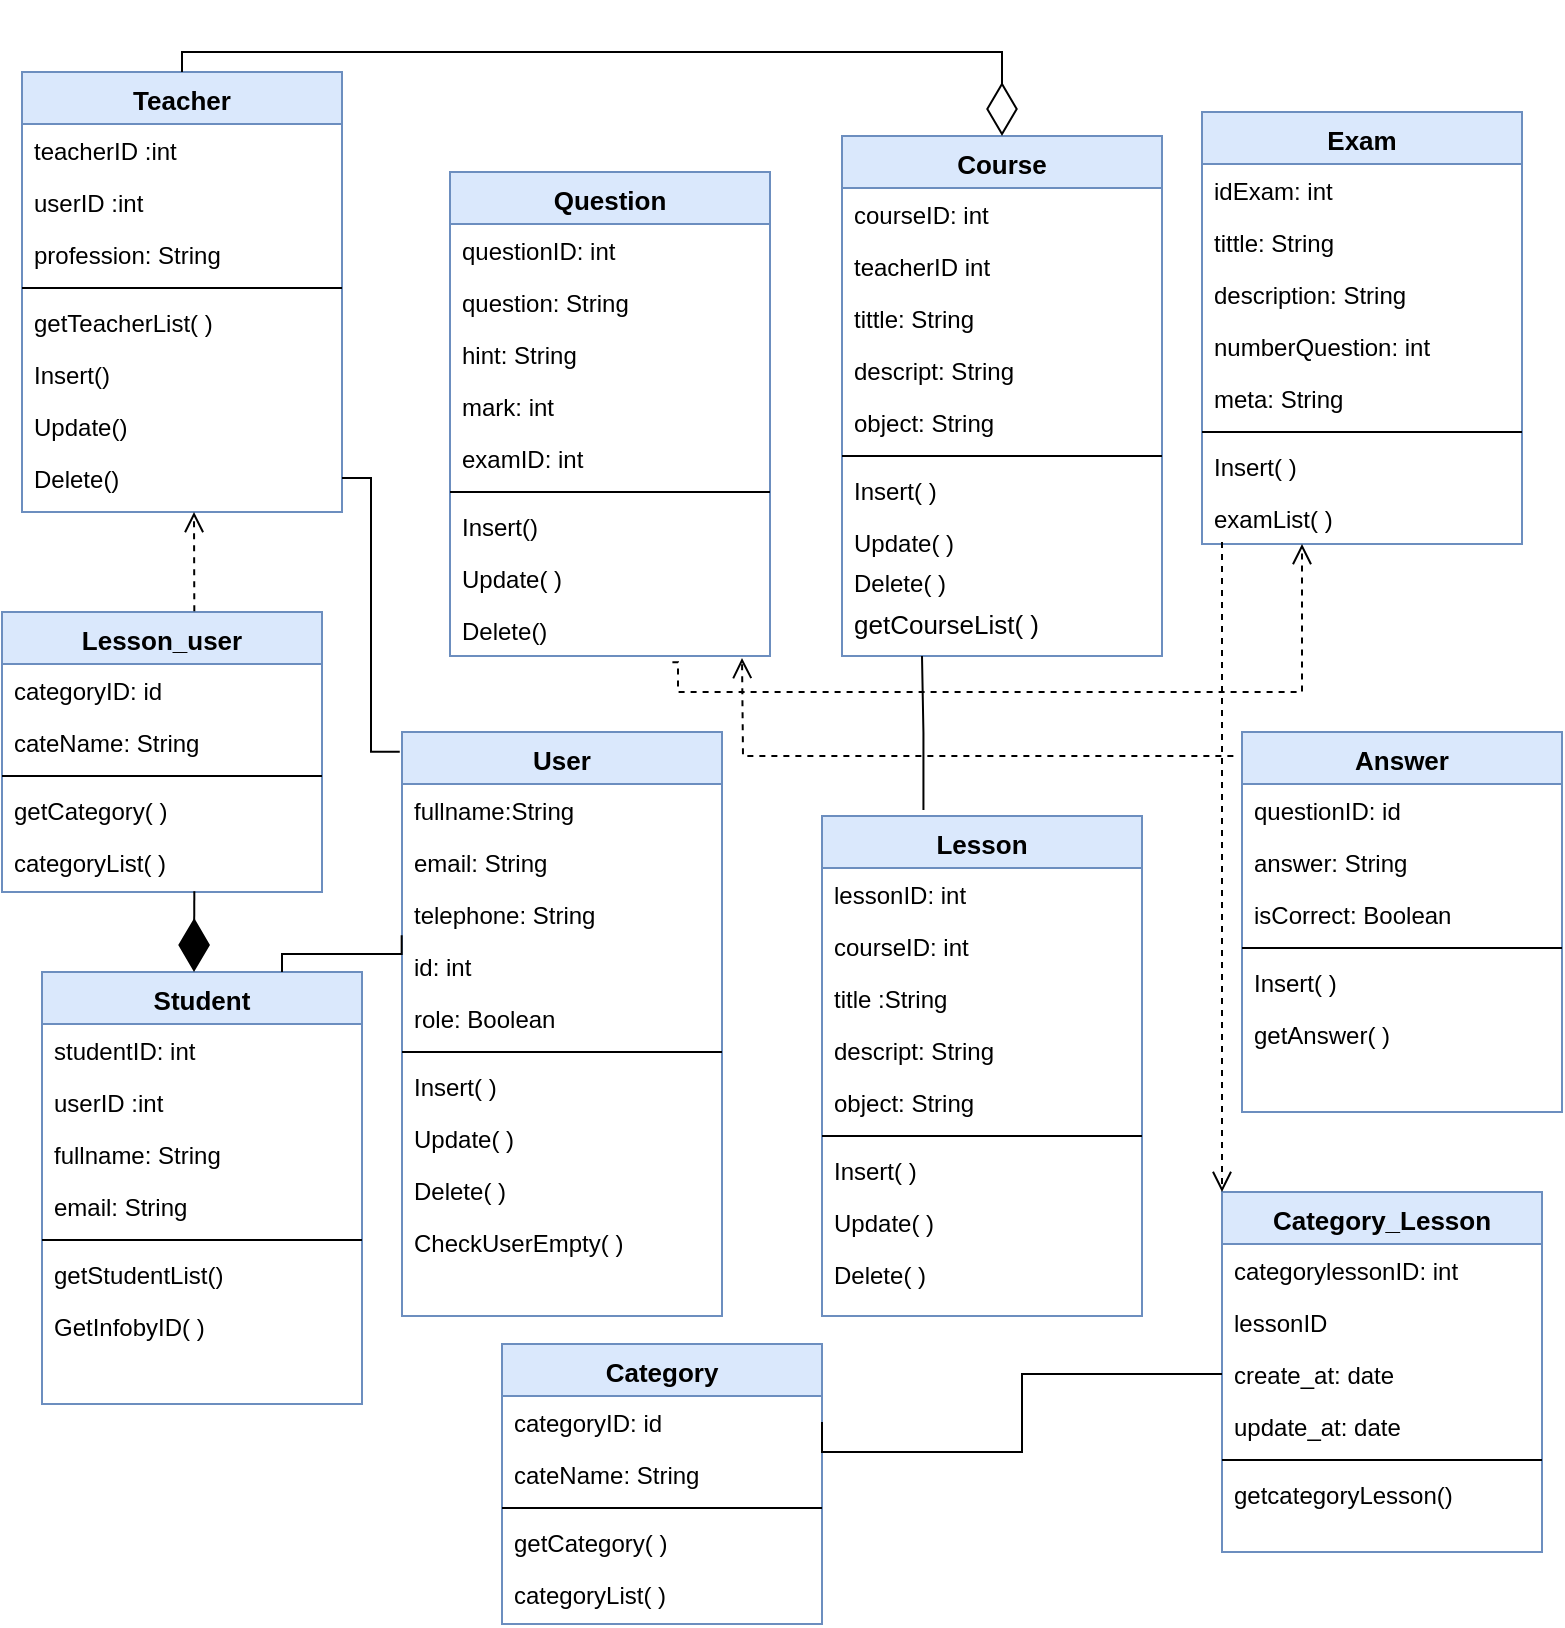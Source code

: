 <mxfile version="16.5.6" type="device"><diagram id="C5RBs43oDa-KdzZeNtuy" name="Page-1"><mxGraphModel dx="1387" dy="784" grid="1" gridSize="10" guides="1" tooltips="1" connect="1" arrows="1" fold="1" page="1" pageScale="1" pageWidth="827" pageHeight="1169" math="0" shadow="0"><root><mxCell id="WIyWlLk6GJQsqaUBKTNV-0"/><mxCell id="WIyWlLk6GJQsqaUBKTNV-1" parent="WIyWlLk6GJQsqaUBKTNV-0"/><mxCell id="zkfFHV4jXpPFQw0GAbJ--0" value="Teacher" style="swimlane;fontStyle=1;align=center;verticalAlign=top;childLayout=stackLayout;horizontal=1;startSize=26;horizontalStack=0;resizeParent=1;resizeLast=0;collapsible=1;marginBottom=0;rounded=0;shadow=0;strokeWidth=1;fontSize=13;fillColor=#dae8fc;strokeColor=#6c8ebf;" parent="WIyWlLk6GJQsqaUBKTNV-1" vertex="1"><mxGeometry x="40" y="50" width="160" height="220" as="geometry"><mxRectangle x="230" y="140" width="160" height="26" as="alternateBounds"/></mxGeometry></mxCell><mxCell id="zkfFHV4jXpPFQw0GAbJ--1" value="teacherID :int" style="text;align=left;verticalAlign=top;spacingLeft=4;spacingRight=4;overflow=hidden;rotatable=0;points=[[0,0.5],[1,0.5]];portConstraint=eastwest;" parent="zkfFHV4jXpPFQw0GAbJ--0" vertex="1"><mxGeometry y="26" width="160" height="26" as="geometry"/></mxCell><mxCell id="zkfFHV4jXpPFQw0GAbJ--2" value="userID :int" style="text;align=left;verticalAlign=top;spacingLeft=4;spacingRight=4;overflow=hidden;rotatable=0;points=[[0,0.5],[1,0.5]];portConstraint=eastwest;rounded=0;shadow=0;html=0;" parent="zkfFHV4jXpPFQw0GAbJ--0" vertex="1"><mxGeometry y="52" width="160" height="26" as="geometry"/></mxCell><mxCell id="zkfFHV4jXpPFQw0GAbJ--3" value="profession: String" style="text;align=left;verticalAlign=top;spacingLeft=4;spacingRight=4;overflow=hidden;rotatable=0;points=[[0,0.5],[1,0.5]];portConstraint=eastwest;rounded=0;shadow=0;html=0;" parent="zkfFHV4jXpPFQw0GAbJ--0" vertex="1"><mxGeometry y="78" width="160" height="26" as="geometry"/></mxCell><mxCell id="zkfFHV4jXpPFQw0GAbJ--4" value="" style="line;html=1;strokeWidth=1;align=left;verticalAlign=middle;spacingTop=-1;spacingLeft=3;spacingRight=3;rotatable=0;labelPosition=right;points=[];portConstraint=eastwest;" parent="zkfFHV4jXpPFQw0GAbJ--0" vertex="1"><mxGeometry y="104" width="160" height="8" as="geometry"/></mxCell><mxCell id="zkfFHV4jXpPFQw0GAbJ--5" value="getTeacherList( )" style="text;align=left;verticalAlign=top;spacingLeft=4;spacingRight=4;overflow=hidden;rotatable=0;points=[[0,0.5],[1,0.5]];portConstraint=eastwest;" parent="zkfFHV4jXpPFQw0GAbJ--0" vertex="1"><mxGeometry y="112" width="160" height="26" as="geometry"/></mxCell><mxCell id="OE1k76EDpVqKbFkSlZxB-81" value="Insert()" style="text;align=left;verticalAlign=top;spacingLeft=4;spacingRight=4;overflow=hidden;rotatable=0;points=[[0,0.5],[1,0.5]];portConstraint=eastwest;" vertex="1" parent="zkfFHV4jXpPFQw0GAbJ--0"><mxGeometry y="138" width="160" height="26" as="geometry"/></mxCell><mxCell id="OE1k76EDpVqKbFkSlZxB-82" value="Update() " style="text;align=left;verticalAlign=top;spacingLeft=4;spacingRight=4;overflow=hidden;rotatable=0;points=[[0,0.5],[1,0.5]];portConstraint=eastwest;" vertex="1" parent="zkfFHV4jXpPFQw0GAbJ--0"><mxGeometry y="164" width="160" height="26" as="geometry"/></mxCell><mxCell id="OE1k76EDpVqKbFkSlZxB-83" value="Delete()" style="text;align=left;verticalAlign=top;spacingLeft=4;spacingRight=4;overflow=hidden;rotatable=0;points=[[0,0.5],[1,0.5]];portConstraint=eastwest;" vertex="1" parent="zkfFHV4jXpPFQw0GAbJ--0"><mxGeometry y="190" width="160" height="26" as="geometry"/></mxCell><mxCell id="zkfFHV4jXpPFQw0GAbJ--6" value="Lesson_user" style="swimlane;fontStyle=1;align=center;verticalAlign=top;childLayout=stackLayout;horizontal=1;startSize=26;horizontalStack=0;resizeParent=1;resizeLast=0;collapsible=1;marginBottom=0;rounded=0;shadow=0;strokeWidth=1;fontSize=13;fillColor=#dae8fc;strokeColor=#6c8ebf;" parent="WIyWlLk6GJQsqaUBKTNV-1" vertex="1"><mxGeometry x="30" y="320" width="160" height="140" as="geometry"><mxRectangle x="130" y="380" width="160" height="26" as="alternateBounds"/></mxGeometry></mxCell><mxCell id="zkfFHV4jXpPFQw0GAbJ--7" value="categoryID: id" style="text;align=left;verticalAlign=top;spacingLeft=4;spacingRight=4;overflow=hidden;rotatable=0;points=[[0,0.5],[1,0.5]];portConstraint=eastwest;" parent="zkfFHV4jXpPFQw0GAbJ--6" vertex="1"><mxGeometry y="26" width="160" height="26" as="geometry"/></mxCell><mxCell id="zkfFHV4jXpPFQw0GAbJ--8" value="cateName: String" style="text;align=left;verticalAlign=top;spacingLeft=4;spacingRight=4;overflow=hidden;rotatable=0;points=[[0,0.5],[1,0.5]];portConstraint=eastwest;rounded=0;shadow=0;html=0;" parent="zkfFHV4jXpPFQw0GAbJ--6" vertex="1"><mxGeometry y="52" width="160" height="26" as="geometry"/></mxCell><mxCell id="zkfFHV4jXpPFQw0GAbJ--9" value="" style="line;html=1;strokeWidth=1;align=left;verticalAlign=middle;spacingTop=-1;spacingLeft=3;spacingRight=3;rotatable=0;labelPosition=right;points=[];portConstraint=eastwest;" parent="zkfFHV4jXpPFQw0GAbJ--6" vertex="1"><mxGeometry y="78" width="160" height="8" as="geometry"/></mxCell><mxCell id="zkfFHV4jXpPFQw0GAbJ--10" value="getCategory( )" style="text;align=left;verticalAlign=top;spacingLeft=4;spacingRight=4;overflow=hidden;rotatable=0;points=[[0,0.5],[1,0.5]];portConstraint=eastwest;fontStyle=0" parent="zkfFHV4jXpPFQw0GAbJ--6" vertex="1"><mxGeometry y="86" width="160" height="26" as="geometry"/></mxCell><mxCell id="zkfFHV4jXpPFQw0GAbJ--11" value="categoryList( )" style="text;align=left;verticalAlign=top;spacingLeft=4;spacingRight=4;overflow=hidden;rotatable=0;points=[[0,0.5],[1,0.5]];portConstraint=eastwest;" parent="zkfFHV4jXpPFQw0GAbJ--6" vertex="1"><mxGeometry y="112" width="160" height="26" as="geometry"/></mxCell><mxCell id="zkfFHV4jXpPFQw0GAbJ--17" value="Exam" style="swimlane;fontStyle=1;align=center;verticalAlign=top;childLayout=stackLayout;horizontal=1;startSize=26;horizontalStack=0;resizeParent=1;resizeLast=0;collapsible=1;marginBottom=0;rounded=0;shadow=0;strokeWidth=1;fontSize=13;fillColor=#dae8fc;strokeColor=#6c8ebf;" parent="WIyWlLk6GJQsqaUBKTNV-1" vertex="1"><mxGeometry x="630" y="70" width="160" height="216" as="geometry"><mxRectangle x="550" y="140" width="160" height="26" as="alternateBounds"/></mxGeometry></mxCell><mxCell id="zkfFHV4jXpPFQw0GAbJ--18" value="idExam: int" style="text;align=left;verticalAlign=top;spacingLeft=4;spacingRight=4;overflow=hidden;rotatable=0;points=[[0,0.5],[1,0.5]];portConstraint=eastwest;" parent="zkfFHV4jXpPFQw0GAbJ--17" vertex="1"><mxGeometry y="26" width="160" height="26" as="geometry"/></mxCell><mxCell id="zkfFHV4jXpPFQw0GAbJ--19" value="tittle: String" style="text;align=left;verticalAlign=top;spacingLeft=4;spacingRight=4;overflow=hidden;rotatable=0;points=[[0,0.5],[1,0.5]];portConstraint=eastwest;rounded=0;shadow=0;html=0;" parent="zkfFHV4jXpPFQw0GAbJ--17" vertex="1"><mxGeometry y="52" width="160" height="26" as="geometry"/></mxCell><mxCell id="zkfFHV4jXpPFQw0GAbJ--20" value="description: String" style="text;align=left;verticalAlign=top;spacingLeft=4;spacingRight=4;overflow=hidden;rotatable=0;points=[[0,0.5],[1,0.5]];portConstraint=eastwest;rounded=0;shadow=0;html=0;" parent="zkfFHV4jXpPFQw0GAbJ--17" vertex="1"><mxGeometry y="78" width="160" height="26" as="geometry"/></mxCell><mxCell id="zkfFHV4jXpPFQw0GAbJ--21" value="numberQuestion: int" style="text;align=left;verticalAlign=top;spacingLeft=4;spacingRight=4;overflow=hidden;rotatable=0;points=[[0,0.5],[1,0.5]];portConstraint=eastwest;rounded=0;shadow=0;html=0;" parent="zkfFHV4jXpPFQw0GAbJ--17" vertex="1"><mxGeometry y="104" width="160" height="26" as="geometry"/></mxCell><mxCell id="zkfFHV4jXpPFQw0GAbJ--22" value="meta: String" style="text;align=left;verticalAlign=top;spacingLeft=4;spacingRight=4;overflow=hidden;rotatable=0;points=[[0,0.5],[1,0.5]];portConstraint=eastwest;rounded=0;shadow=0;html=0;" parent="zkfFHV4jXpPFQw0GAbJ--17" vertex="1"><mxGeometry y="130" width="160" height="26" as="geometry"/></mxCell><mxCell id="zkfFHV4jXpPFQw0GAbJ--23" value="" style="line;html=1;strokeWidth=1;align=left;verticalAlign=middle;spacingTop=-1;spacingLeft=3;spacingRight=3;rotatable=0;labelPosition=right;points=[];portConstraint=eastwest;" parent="zkfFHV4jXpPFQw0GAbJ--17" vertex="1"><mxGeometry y="156" width="160" height="8" as="geometry"/></mxCell><mxCell id="zkfFHV4jXpPFQw0GAbJ--24" value="Insert( )" style="text;align=left;verticalAlign=top;spacingLeft=4;spacingRight=4;overflow=hidden;rotatable=0;points=[[0,0.5],[1,0.5]];portConstraint=eastwest;" parent="zkfFHV4jXpPFQw0GAbJ--17" vertex="1"><mxGeometry y="164" width="160" height="26" as="geometry"/></mxCell><mxCell id="zkfFHV4jXpPFQw0GAbJ--25" value="examList( )" style="text;align=left;verticalAlign=top;spacingLeft=4;spacingRight=4;overflow=hidden;rotatable=0;points=[[0,0.5],[1,0.5]];portConstraint=eastwest;" parent="zkfFHV4jXpPFQw0GAbJ--17" vertex="1"><mxGeometry y="190" width="160" height="26" as="geometry"/></mxCell><mxCell id="OE1k76EDpVqKbFkSlZxB-1" value="Question" style="swimlane;fontStyle=1;align=center;verticalAlign=top;childLayout=stackLayout;horizontal=1;startSize=26;horizontalStack=0;resizeParent=1;resizeLast=0;collapsible=1;marginBottom=0;rounded=0;shadow=0;strokeWidth=1;fontSize=13;fillColor=#dae8fc;strokeColor=#6c8ebf;" vertex="1" parent="WIyWlLk6GJQsqaUBKTNV-1"><mxGeometry x="254" y="100" width="160" height="242" as="geometry"><mxRectangle x="550" y="140" width="160" height="26" as="alternateBounds"/></mxGeometry></mxCell><mxCell id="OE1k76EDpVqKbFkSlZxB-2" value="questionID: int" style="text;align=left;verticalAlign=top;spacingLeft=4;spacingRight=4;overflow=hidden;rotatable=0;points=[[0,0.5],[1,0.5]];portConstraint=eastwest;" vertex="1" parent="OE1k76EDpVqKbFkSlZxB-1"><mxGeometry y="26" width="160" height="26" as="geometry"/></mxCell><mxCell id="OE1k76EDpVqKbFkSlZxB-3" value="question: String" style="text;align=left;verticalAlign=top;spacingLeft=4;spacingRight=4;overflow=hidden;rotatable=0;points=[[0,0.5],[1,0.5]];portConstraint=eastwest;rounded=0;shadow=0;html=0;" vertex="1" parent="OE1k76EDpVqKbFkSlZxB-1"><mxGeometry y="52" width="160" height="26" as="geometry"/></mxCell><mxCell id="OE1k76EDpVqKbFkSlZxB-4" value="hint: String" style="text;align=left;verticalAlign=top;spacingLeft=4;spacingRight=4;overflow=hidden;rotatable=0;points=[[0,0.5],[1,0.5]];portConstraint=eastwest;rounded=0;shadow=0;html=0;" vertex="1" parent="OE1k76EDpVqKbFkSlZxB-1"><mxGeometry y="78" width="160" height="26" as="geometry"/></mxCell><mxCell id="OE1k76EDpVqKbFkSlZxB-5" value="mark: int" style="text;align=left;verticalAlign=top;spacingLeft=4;spacingRight=4;overflow=hidden;rotatable=0;points=[[0,0.5],[1,0.5]];portConstraint=eastwest;rounded=0;shadow=0;html=0;" vertex="1" parent="OE1k76EDpVqKbFkSlZxB-1"><mxGeometry y="104" width="160" height="26" as="geometry"/></mxCell><mxCell id="OE1k76EDpVqKbFkSlZxB-6" value="examID: int" style="text;align=left;verticalAlign=top;spacingLeft=4;spacingRight=4;overflow=hidden;rotatable=0;points=[[0,0.5],[1,0.5]];portConstraint=eastwest;rounded=0;shadow=0;html=0;" vertex="1" parent="OE1k76EDpVqKbFkSlZxB-1"><mxGeometry y="130" width="160" height="26" as="geometry"/></mxCell><mxCell id="OE1k76EDpVqKbFkSlZxB-7" value="" style="line;html=1;strokeWidth=1;align=left;verticalAlign=middle;spacingTop=-1;spacingLeft=3;spacingRight=3;rotatable=0;labelPosition=right;points=[];portConstraint=eastwest;" vertex="1" parent="OE1k76EDpVqKbFkSlZxB-1"><mxGeometry y="156" width="160" height="8" as="geometry"/></mxCell><mxCell id="OE1k76EDpVqKbFkSlZxB-8" value="Insert()" style="text;align=left;verticalAlign=top;spacingLeft=4;spacingRight=4;overflow=hidden;rotatable=0;points=[[0,0.5],[1,0.5]];portConstraint=eastwest;" vertex="1" parent="OE1k76EDpVqKbFkSlZxB-1"><mxGeometry y="164" width="160" height="26" as="geometry"/></mxCell><mxCell id="OE1k76EDpVqKbFkSlZxB-84" value="Update( )" style="text;align=left;verticalAlign=top;spacingLeft=4;spacingRight=4;overflow=hidden;rotatable=0;points=[[0,0.5],[1,0.5]];portConstraint=eastwest;" vertex="1" parent="OE1k76EDpVqKbFkSlZxB-1"><mxGeometry y="190" width="160" height="26" as="geometry"/></mxCell><mxCell id="OE1k76EDpVqKbFkSlZxB-85" value="Delete()" style="text;align=left;verticalAlign=top;spacingLeft=4;spacingRight=4;overflow=hidden;rotatable=0;points=[[0,0.5],[1,0.5]];portConstraint=eastwest;" vertex="1" parent="OE1k76EDpVqKbFkSlZxB-1"><mxGeometry y="216" width="160" height="26" as="geometry"/></mxCell><mxCell id="OE1k76EDpVqKbFkSlZxB-16" value="Lesson" style="swimlane;fontStyle=1;align=center;verticalAlign=top;childLayout=stackLayout;horizontal=1;startSize=26;horizontalStack=0;resizeParent=1;resizeLast=0;collapsible=1;marginBottom=0;rounded=0;shadow=0;strokeWidth=1;fontSize=13;fillColor=#dae8fc;strokeColor=#6c8ebf;" vertex="1" parent="WIyWlLk6GJQsqaUBKTNV-1"><mxGeometry x="440" y="422" width="160" height="250" as="geometry"><mxRectangle x="550" y="140" width="160" height="26" as="alternateBounds"/></mxGeometry></mxCell><mxCell id="OE1k76EDpVqKbFkSlZxB-17" value="lessonID: int" style="text;align=left;verticalAlign=top;spacingLeft=4;spacingRight=4;overflow=hidden;rotatable=0;points=[[0,0.5],[1,0.5]];portConstraint=eastwest;" vertex="1" parent="OE1k76EDpVqKbFkSlZxB-16"><mxGeometry y="26" width="160" height="26" as="geometry"/></mxCell><mxCell id="OE1k76EDpVqKbFkSlZxB-18" value="courseID: int" style="text;align=left;verticalAlign=top;spacingLeft=4;spacingRight=4;overflow=hidden;rotatable=0;points=[[0,0.5],[1,0.5]];portConstraint=eastwest;rounded=0;shadow=0;html=0;" vertex="1" parent="OE1k76EDpVqKbFkSlZxB-16"><mxGeometry y="52" width="160" height="26" as="geometry"/></mxCell><mxCell id="OE1k76EDpVqKbFkSlZxB-19" value="title :String" style="text;align=left;verticalAlign=top;spacingLeft=4;spacingRight=4;overflow=hidden;rotatable=0;points=[[0,0.5],[1,0.5]];portConstraint=eastwest;rounded=0;shadow=0;html=0;" vertex="1" parent="OE1k76EDpVqKbFkSlZxB-16"><mxGeometry y="78" width="160" height="26" as="geometry"/></mxCell><mxCell id="OE1k76EDpVqKbFkSlZxB-20" value="descript: String" style="text;align=left;verticalAlign=top;spacingLeft=4;spacingRight=4;overflow=hidden;rotatable=0;points=[[0,0.5],[1,0.5]];portConstraint=eastwest;rounded=0;shadow=0;html=0;" vertex="1" parent="OE1k76EDpVqKbFkSlZxB-16"><mxGeometry y="104" width="160" height="26" as="geometry"/></mxCell><mxCell id="OE1k76EDpVqKbFkSlZxB-21" value="object: String" style="text;align=left;verticalAlign=top;spacingLeft=4;spacingRight=4;overflow=hidden;rotatable=0;points=[[0,0.5],[1,0.5]];portConstraint=eastwest;rounded=0;shadow=0;html=0;" vertex="1" parent="OE1k76EDpVqKbFkSlZxB-16"><mxGeometry y="130" width="160" height="26" as="geometry"/></mxCell><mxCell id="OE1k76EDpVqKbFkSlZxB-22" value="" style="line;html=1;strokeWidth=1;align=left;verticalAlign=middle;spacingTop=-1;spacingLeft=3;spacingRight=3;rotatable=0;labelPosition=right;points=[];portConstraint=eastwest;" vertex="1" parent="OE1k76EDpVqKbFkSlZxB-16"><mxGeometry y="156" width="160" height="8" as="geometry"/></mxCell><mxCell id="OE1k76EDpVqKbFkSlZxB-23" value="Insert( )" style="text;align=left;verticalAlign=top;spacingLeft=4;spacingRight=4;overflow=hidden;rotatable=0;points=[[0,0.5],[1,0.5]];portConstraint=eastwest;" vertex="1" parent="OE1k76EDpVqKbFkSlZxB-16"><mxGeometry y="164" width="160" height="26" as="geometry"/></mxCell><mxCell id="OE1k76EDpVqKbFkSlZxB-24" value="Update( )" style="text;align=left;verticalAlign=top;spacingLeft=4;spacingRight=4;overflow=hidden;rotatable=0;points=[[0,0.5],[1,0.5]];portConstraint=eastwest;" vertex="1" parent="OE1k76EDpVqKbFkSlZxB-16"><mxGeometry y="190" width="160" height="26" as="geometry"/></mxCell><mxCell id="OE1k76EDpVqKbFkSlZxB-61" value="Delete( )" style="text;align=left;verticalAlign=top;spacingLeft=4;spacingRight=4;overflow=hidden;rotatable=0;points=[[0,0.5],[1,0.5]];portConstraint=eastwest;" vertex="1" parent="OE1k76EDpVqKbFkSlZxB-16"><mxGeometry y="216" width="160" height="26" as="geometry"/></mxCell><mxCell id="OE1k76EDpVqKbFkSlZxB-25" value="Student" style="swimlane;fontStyle=1;align=center;verticalAlign=top;childLayout=stackLayout;horizontal=1;startSize=26;horizontalStack=0;resizeParent=1;resizeLast=0;collapsible=1;marginBottom=0;rounded=0;shadow=0;strokeWidth=1;fontSize=13;fillColor=#dae8fc;strokeColor=#6c8ebf;" vertex="1" parent="WIyWlLk6GJQsqaUBKTNV-1"><mxGeometry x="50" y="500" width="160" height="216" as="geometry"><mxRectangle x="550" y="140" width="160" height="26" as="alternateBounds"/></mxGeometry></mxCell><mxCell id="OE1k76EDpVqKbFkSlZxB-26" value="studentID: int" style="text;align=left;verticalAlign=top;spacingLeft=4;spacingRight=4;overflow=hidden;rotatable=0;points=[[0,0.5],[1,0.5]];portConstraint=eastwest;" vertex="1" parent="OE1k76EDpVqKbFkSlZxB-25"><mxGeometry y="26" width="160" height="26" as="geometry"/></mxCell><mxCell id="OE1k76EDpVqKbFkSlZxB-27" value="userID :int" style="text;align=left;verticalAlign=top;spacingLeft=4;spacingRight=4;overflow=hidden;rotatable=0;points=[[0,0.5],[1,0.5]];portConstraint=eastwest;rounded=0;shadow=0;html=0;" vertex="1" parent="OE1k76EDpVqKbFkSlZxB-25"><mxGeometry y="52" width="160" height="26" as="geometry"/></mxCell><mxCell id="OE1k76EDpVqKbFkSlZxB-28" value="fullname: String" style="text;align=left;verticalAlign=top;spacingLeft=4;spacingRight=4;overflow=hidden;rotatable=0;points=[[0,0.5],[1,0.5]];portConstraint=eastwest;rounded=0;shadow=0;html=0;" vertex="1" parent="OE1k76EDpVqKbFkSlZxB-25"><mxGeometry y="78" width="160" height="26" as="geometry"/></mxCell><mxCell id="OE1k76EDpVqKbFkSlZxB-29" value="email: String" style="text;align=left;verticalAlign=top;spacingLeft=4;spacingRight=4;overflow=hidden;rotatable=0;points=[[0,0.5],[1,0.5]];portConstraint=eastwest;rounded=0;shadow=0;html=0;" vertex="1" parent="OE1k76EDpVqKbFkSlZxB-25"><mxGeometry y="104" width="160" height="26" as="geometry"/></mxCell><mxCell id="OE1k76EDpVqKbFkSlZxB-31" value="" style="line;html=1;strokeWidth=1;align=left;verticalAlign=middle;spacingTop=-1;spacingLeft=3;spacingRight=3;rotatable=0;labelPosition=right;points=[];portConstraint=eastwest;" vertex="1" parent="OE1k76EDpVqKbFkSlZxB-25"><mxGeometry y="130" width="160" height="8" as="geometry"/></mxCell><mxCell id="OE1k76EDpVqKbFkSlZxB-32" value="getStudentList()" style="text;align=left;verticalAlign=top;spacingLeft=4;spacingRight=4;overflow=hidden;rotatable=0;points=[[0,0.5],[1,0.5]];portConstraint=eastwest;" vertex="1" parent="OE1k76EDpVqKbFkSlZxB-25"><mxGeometry y="138" width="160" height="26" as="geometry"/></mxCell><mxCell id="OE1k76EDpVqKbFkSlZxB-33" value="GetInfobyID( )" style="text;align=left;verticalAlign=top;spacingLeft=4;spacingRight=4;overflow=hidden;rotatable=0;points=[[0,0.5],[1,0.5]];portConstraint=eastwest;" vertex="1" parent="OE1k76EDpVqKbFkSlZxB-25"><mxGeometry y="164" width="160" height="26" as="geometry"/></mxCell><mxCell id="OE1k76EDpVqKbFkSlZxB-40" value="Course" style="swimlane;fontStyle=1;align=center;verticalAlign=top;childLayout=stackLayout;horizontal=1;startSize=26;horizontalStack=0;resizeParent=1;resizeLast=0;collapsible=1;marginBottom=0;rounded=0;shadow=0;strokeWidth=1;fontSize=13;fillColor=#dae8fc;strokeColor=#6c8ebf;" vertex="1" parent="WIyWlLk6GJQsqaUBKTNV-1"><mxGeometry x="450" y="82" width="160" height="260" as="geometry"><mxRectangle x="550" y="140" width="160" height="26" as="alternateBounds"/></mxGeometry></mxCell><mxCell id="OE1k76EDpVqKbFkSlZxB-41" value="courseID: int" style="text;align=left;verticalAlign=top;spacingLeft=4;spacingRight=4;overflow=hidden;rotatable=0;points=[[0,0.5],[1,0.5]];portConstraint=eastwest;" vertex="1" parent="OE1k76EDpVqKbFkSlZxB-40"><mxGeometry y="26" width="160" height="26" as="geometry"/></mxCell><mxCell id="OE1k76EDpVqKbFkSlZxB-42" value="teacherID int" style="text;align=left;verticalAlign=top;spacingLeft=4;spacingRight=4;overflow=hidden;rotatable=0;points=[[0,0.5],[1,0.5]];portConstraint=eastwest;rounded=0;shadow=0;html=0;" vertex="1" parent="OE1k76EDpVqKbFkSlZxB-40"><mxGeometry y="52" width="160" height="26" as="geometry"/></mxCell><mxCell id="OE1k76EDpVqKbFkSlZxB-43" value="tittle: String" style="text;align=left;verticalAlign=top;spacingLeft=4;spacingRight=4;overflow=hidden;rotatable=0;points=[[0,0.5],[1,0.5]];portConstraint=eastwest;rounded=0;shadow=0;html=0;" vertex="1" parent="OE1k76EDpVqKbFkSlZxB-40"><mxGeometry y="78" width="160" height="26" as="geometry"/></mxCell><mxCell id="OE1k76EDpVqKbFkSlZxB-44" value="descript: String" style="text;align=left;verticalAlign=top;spacingLeft=4;spacingRight=4;overflow=hidden;rotatable=0;points=[[0,0.5],[1,0.5]];portConstraint=eastwest;rounded=0;shadow=0;html=0;" vertex="1" parent="OE1k76EDpVqKbFkSlZxB-40"><mxGeometry y="104" width="160" height="26" as="geometry"/></mxCell><mxCell id="OE1k76EDpVqKbFkSlZxB-45" value="object: String" style="text;align=left;verticalAlign=top;spacingLeft=4;spacingRight=4;overflow=hidden;rotatable=0;points=[[0,0.5],[1,0.5]];portConstraint=eastwest;rounded=0;shadow=0;html=0;" vertex="1" parent="OE1k76EDpVqKbFkSlZxB-40"><mxGeometry y="130" width="160" height="26" as="geometry"/></mxCell><mxCell id="OE1k76EDpVqKbFkSlZxB-46" value="" style="line;html=1;strokeWidth=1;align=left;verticalAlign=middle;spacingTop=-1;spacingLeft=3;spacingRight=3;rotatable=0;labelPosition=right;points=[];portConstraint=eastwest;" vertex="1" parent="OE1k76EDpVqKbFkSlZxB-40"><mxGeometry y="156" width="160" height="8" as="geometry"/></mxCell><mxCell id="OE1k76EDpVqKbFkSlZxB-47" value="Insert( )" style="text;align=left;verticalAlign=top;spacingLeft=4;spacingRight=4;overflow=hidden;rotatable=0;points=[[0,0.5],[1,0.5]];portConstraint=eastwest;" vertex="1" parent="OE1k76EDpVqKbFkSlZxB-40"><mxGeometry y="164" width="160" height="26" as="geometry"/></mxCell><mxCell id="OE1k76EDpVqKbFkSlZxB-48" value="Update( )" style="text;align=left;verticalAlign=top;spacingLeft=4;spacingRight=4;overflow=hidden;rotatable=0;points=[[0,0.5],[1,0.5]];portConstraint=eastwest;" vertex="1" parent="OE1k76EDpVqKbFkSlZxB-40"><mxGeometry y="190" width="160" height="20" as="geometry"/></mxCell><mxCell id="OE1k76EDpVqKbFkSlZxB-79" value="Delete( )" style="text;align=left;verticalAlign=top;spacingLeft=4;spacingRight=4;overflow=hidden;rotatable=0;points=[[0,0.5],[1,0.5]];portConstraint=eastwest;" vertex="1" parent="OE1k76EDpVqKbFkSlZxB-40"><mxGeometry y="210" width="160" height="20" as="geometry"/></mxCell><mxCell id="OE1k76EDpVqKbFkSlZxB-80" value="getCourseList( )" style="text;align=left;verticalAlign=top;spacingLeft=4;spacingRight=4;overflow=hidden;rotatable=0;points=[[0,0.5],[1,0.5]];portConstraint=eastwest;fontSize=13;" vertex="1" parent="OE1k76EDpVqKbFkSlZxB-40"><mxGeometry y="230" width="160" height="20" as="geometry"/></mxCell><mxCell id="OE1k76EDpVqKbFkSlZxB-49" value="User" style="swimlane;fontStyle=1;align=center;verticalAlign=top;childLayout=stackLayout;horizontal=1;startSize=26;horizontalStack=0;resizeParent=1;resizeLast=0;collapsible=1;marginBottom=0;rounded=0;shadow=0;strokeWidth=1;fontSize=13;fillColor=#dae8fc;strokeColor=#6c8ebf;" vertex="1" parent="WIyWlLk6GJQsqaUBKTNV-1"><mxGeometry x="230" y="380" width="160" height="292" as="geometry"><mxRectangle x="550" y="140" width="160" height="26" as="alternateBounds"/></mxGeometry></mxCell><mxCell id="OE1k76EDpVqKbFkSlZxB-50" value="fullname:String" style="text;align=left;verticalAlign=top;spacingLeft=4;spacingRight=4;overflow=hidden;rotatable=0;points=[[0,0.5],[1,0.5]];portConstraint=eastwest;" vertex="1" parent="OE1k76EDpVqKbFkSlZxB-49"><mxGeometry y="26" width="160" height="26" as="geometry"/></mxCell><mxCell id="OE1k76EDpVqKbFkSlZxB-51" value="email: String" style="text;align=left;verticalAlign=top;spacingLeft=4;spacingRight=4;overflow=hidden;rotatable=0;points=[[0,0.5],[1,0.5]];portConstraint=eastwest;rounded=0;shadow=0;html=0;" vertex="1" parent="OE1k76EDpVqKbFkSlZxB-49"><mxGeometry y="52" width="160" height="26" as="geometry"/></mxCell><mxCell id="OE1k76EDpVqKbFkSlZxB-52" value="telephone: String" style="text;align=left;verticalAlign=top;spacingLeft=4;spacingRight=4;overflow=hidden;rotatable=0;points=[[0,0.5],[1,0.5]];portConstraint=eastwest;rounded=0;shadow=0;html=0;" vertex="1" parent="OE1k76EDpVqKbFkSlZxB-49"><mxGeometry y="78" width="160" height="26" as="geometry"/></mxCell><mxCell id="OE1k76EDpVqKbFkSlZxB-53" value="id: int" style="text;align=left;verticalAlign=top;spacingLeft=4;spacingRight=4;overflow=hidden;rotatable=0;points=[[0,0.5],[1,0.5]];portConstraint=eastwest;rounded=0;shadow=0;html=0;" vertex="1" parent="OE1k76EDpVqKbFkSlZxB-49"><mxGeometry y="104" width="160" height="26" as="geometry"/></mxCell><mxCell id="OE1k76EDpVqKbFkSlZxB-54" value="role: Boolean" style="text;align=left;verticalAlign=top;spacingLeft=4;spacingRight=4;overflow=hidden;rotatable=0;points=[[0,0.5],[1,0.5]];portConstraint=eastwest;rounded=0;shadow=0;html=0;" vertex="1" parent="OE1k76EDpVqKbFkSlZxB-49"><mxGeometry y="130" width="160" height="26" as="geometry"/></mxCell><mxCell id="OE1k76EDpVqKbFkSlZxB-55" value="" style="line;html=1;strokeWidth=1;align=left;verticalAlign=middle;spacingTop=-1;spacingLeft=3;spacingRight=3;rotatable=0;labelPosition=right;points=[];portConstraint=eastwest;" vertex="1" parent="OE1k76EDpVqKbFkSlZxB-49"><mxGeometry y="156" width="160" height="8" as="geometry"/></mxCell><mxCell id="OE1k76EDpVqKbFkSlZxB-56" value="Insert( )" style="text;align=left;verticalAlign=top;spacingLeft=4;spacingRight=4;overflow=hidden;rotatable=0;points=[[0,0.5],[1,0.5]];portConstraint=eastwest;" vertex="1" parent="OE1k76EDpVqKbFkSlZxB-49"><mxGeometry y="164" width="160" height="26" as="geometry"/></mxCell><mxCell id="OE1k76EDpVqKbFkSlZxB-57" value="Update( )" style="text;align=left;verticalAlign=top;spacingLeft=4;spacingRight=4;overflow=hidden;rotatable=0;points=[[0,0.5],[1,0.5]];portConstraint=eastwest;" vertex="1" parent="OE1k76EDpVqKbFkSlZxB-49"><mxGeometry y="190" width="160" height="26" as="geometry"/></mxCell><mxCell id="OE1k76EDpVqKbFkSlZxB-59" value="Delete( )" style="text;align=left;verticalAlign=top;spacingLeft=4;spacingRight=4;overflow=hidden;rotatable=0;points=[[0,0.5],[1,0.5]];portConstraint=eastwest;" vertex="1" parent="OE1k76EDpVqKbFkSlZxB-49"><mxGeometry y="216" width="160" height="26" as="geometry"/></mxCell><mxCell id="OE1k76EDpVqKbFkSlZxB-60" value="CheckUserEmpty( )" style="text;align=left;verticalAlign=top;spacingLeft=4;spacingRight=4;overflow=hidden;rotatable=0;points=[[0,0.5],[1,0.5]];portConstraint=eastwest;" vertex="1" parent="OE1k76EDpVqKbFkSlZxB-49"><mxGeometry y="242" width="160" height="26" as="geometry"/></mxCell><mxCell id="OE1k76EDpVqKbFkSlZxB-72" value="Answer" style="swimlane;fontStyle=1;align=center;verticalAlign=top;childLayout=stackLayout;horizontal=1;startSize=26;horizontalStack=0;resizeParent=1;resizeLast=0;collapsible=1;marginBottom=0;rounded=0;shadow=0;strokeWidth=1;fontSize=13;fillColor=#dae8fc;strokeColor=#6c8ebf;" vertex="1" parent="WIyWlLk6GJQsqaUBKTNV-1"><mxGeometry x="650" y="380" width="160" height="190" as="geometry"><mxRectangle x="230" y="140" width="160" height="26" as="alternateBounds"/></mxGeometry></mxCell><mxCell id="OE1k76EDpVqKbFkSlZxB-73" value="questionID: id" style="text;align=left;verticalAlign=top;spacingLeft=4;spacingRight=4;overflow=hidden;rotatable=0;points=[[0,0.5],[1,0.5]];portConstraint=eastwest;" vertex="1" parent="OE1k76EDpVqKbFkSlZxB-72"><mxGeometry y="26" width="160" height="26" as="geometry"/></mxCell><mxCell id="OE1k76EDpVqKbFkSlZxB-74" value="answer: String" style="text;align=left;verticalAlign=top;spacingLeft=4;spacingRight=4;overflow=hidden;rotatable=0;points=[[0,0.5],[1,0.5]];portConstraint=eastwest;rounded=0;shadow=0;html=0;" vertex="1" parent="OE1k76EDpVqKbFkSlZxB-72"><mxGeometry y="52" width="160" height="26" as="geometry"/></mxCell><mxCell id="OE1k76EDpVqKbFkSlZxB-75" value="isCorrect: Boolean" style="text;align=left;verticalAlign=top;spacingLeft=4;spacingRight=4;overflow=hidden;rotatable=0;points=[[0,0.5],[1,0.5]];portConstraint=eastwest;rounded=0;shadow=0;html=0;" vertex="1" parent="OE1k76EDpVqKbFkSlZxB-72"><mxGeometry y="78" width="160" height="26" as="geometry"/></mxCell><mxCell id="OE1k76EDpVqKbFkSlZxB-76" value="" style="line;html=1;strokeWidth=1;align=left;verticalAlign=middle;spacingTop=-1;spacingLeft=3;spacingRight=3;rotatable=0;labelPosition=right;points=[];portConstraint=eastwest;" vertex="1" parent="OE1k76EDpVqKbFkSlZxB-72"><mxGeometry y="104" width="160" height="8" as="geometry"/></mxCell><mxCell id="OE1k76EDpVqKbFkSlZxB-77" value="Insert( )" style="text;align=left;verticalAlign=top;spacingLeft=4;spacingRight=4;overflow=hidden;rotatable=0;points=[[0,0.5],[1,0.5]];portConstraint=eastwest;" vertex="1" parent="OE1k76EDpVqKbFkSlZxB-72"><mxGeometry y="112" width="160" height="26" as="geometry"/></mxCell><mxCell id="OE1k76EDpVqKbFkSlZxB-78" value="getAnswer( )" style="text;align=left;verticalAlign=top;spacingLeft=4;spacingRight=4;overflow=hidden;rotatable=0;points=[[0,0.5],[1,0.5]];portConstraint=eastwest;" vertex="1" parent="OE1k76EDpVqKbFkSlZxB-72"><mxGeometry y="138" width="160" height="26" as="geometry"/></mxCell><mxCell id="OE1k76EDpVqKbFkSlZxB-87" value="" style="endArrow=none;html=1;rounded=0;fontSize=13;edgeStyle=elbowEdgeStyle;exitX=-0.007;exitY=0.034;exitDx=0;exitDy=0;exitPerimeter=0;" edge="1" parent="WIyWlLk6GJQsqaUBKTNV-1" source="OE1k76EDpVqKbFkSlZxB-49" target="OE1k76EDpVqKbFkSlZxB-83"><mxGeometry width="50" height="50" relative="1" as="geometry"><mxPoint x="240" y="350" as="sourcePoint"/><mxPoint x="490" y="350" as="targetPoint"/></mxGeometry></mxCell><mxCell id="OE1k76EDpVqKbFkSlZxB-88" value="" style="endArrow=none;html=1;rounded=0;fontSize=13;entryX=0.75;entryY=0;entryDx=0;entryDy=0;exitX=-0.001;exitY=0.908;exitDx=0;exitDy=0;exitPerimeter=0;edgeStyle=elbowEdgeStyle;elbow=vertical;" edge="1" parent="WIyWlLk6GJQsqaUBKTNV-1" source="OE1k76EDpVqKbFkSlZxB-52" target="OE1k76EDpVqKbFkSlZxB-25"><mxGeometry width="50" height="50" relative="1" as="geometry"><mxPoint x="440" y="400" as="sourcePoint"/><mxPoint x="490" y="350" as="targetPoint"/></mxGeometry></mxCell><mxCell id="OE1k76EDpVqKbFkSlZxB-89" value="" style="endArrow=diamondThin;endFill=0;endSize=24;html=1;rounded=0;fontSize=13;entryX=0.5;entryY=0;entryDx=0;entryDy=0;edgeStyle=orthogonalEdgeStyle;elbow=vertical;exitX=0.5;exitY=0;exitDx=0;exitDy=0;" edge="1" parent="WIyWlLk6GJQsqaUBKTNV-1" source="zkfFHV4jXpPFQw0GAbJ--0" target="OE1k76EDpVqKbFkSlZxB-40"><mxGeometry width="160" relative="1" as="geometry"><mxPoint x="130" y="40" as="sourcePoint"/><mxPoint x="540" y="380" as="targetPoint"/></mxGeometry></mxCell><mxCell id="OE1k76EDpVqKbFkSlZxB-91" value="" style="html=1;verticalAlign=bottom;endArrow=open;dashed=1;endSize=8;rounded=0;fontSize=13;elbow=vertical;exitX=0.695;exitY=1.118;exitDx=0;exitDy=0;exitPerimeter=0;edgeStyle=orthogonalEdgeStyle;" edge="1" parent="WIyWlLk6GJQsqaUBKTNV-1" source="OE1k76EDpVqKbFkSlZxB-85"><mxGeometry relative="1" as="geometry"><mxPoint x="500" y="400" as="sourcePoint"/><mxPoint x="680" y="286" as="targetPoint"/><Array as="points"><mxPoint x="368" y="345"/><mxPoint x="368" y="360"/><mxPoint x="680" y="360"/></Array></mxGeometry></mxCell><mxCell id="OE1k76EDpVqKbFkSlZxB-96" value="" style="html=1;verticalAlign=bottom;endArrow=open;dashed=1;endSize=8;rounded=0;fontSize=13;elbow=vertical;exitX=-0.027;exitY=0.063;exitDx=0;exitDy=0;exitPerimeter=0;edgeStyle=orthogonalEdgeStyle;" edge="1" parent="WIyWlLk6GJQsqaUBKTNV-1" source="OE1k76EDpVqKbFkSlZxB-72"><mxGeometry relative="1" as="geometry"><mxPoint x="500" y="400" as="sourcePoint"/><mxPoint x="400" y="343" as="targetPoint"/></mxGeometry></mxCell><mxCell id="OE1k76EDpVqKbFkSlZxB-103" value="" style="endArrow=none;html=1;rounded=0;fontSize=13;elbow=vertical;entryX=0.25;entryY=1;entryDx=0;entryDy=0;exitX=0.317;exitY=-0.012;exitDx=0;exitDy=0;exitPerimeter=0;edgeStyle=elbowEdgeStyle;" edge="1" parent="WIyWlLk6GJQsqaUBKTNV-1" source="OE1k76EDpVqKbFkSlZxB-16" target="OE1k76EDpVqKbFkSlZxB-40"><mxGeometry width="50" height="50" relative="1" as="geometry"><mxPoint x="430" y="410" as="sourcePoint"/><mxPoint x="480" y="360" as="targetPoint"/></mxGeometry></mxCell><mxCell id="OE1k76EDpVqKbFkSlZxB-105" value="Category_Lesson" style="swimlane;fontStyle=1;align=center;verticalAlign=top;childLayout=stackLayout;horizontal=1;startSize=26;horizontalStack=0;resizeParent=1;resizeLast=0;collapsible=1;marginBottom=0;rounded=0;shadow=0;strokeWidth=1;fontSize=13;fillColor=#dae8fc;strokeColor=#6c8ebf;" vertex="1" parent="WIyWlLk6GJQsqaUBKTNV-1"><mxGeometry x="640" y="610" width="160" height="180" as="geometry"><mxRectangle x="550" y="140" width="160" height="26" as="alternateBounds"/></mxGeometry></mxCell><mxCell id="OE1k76EDpVqKbFkSlZxB-106" value="categorylessonID: int" style="text;align=left;verticalAlign=top;spacingLeft=4;spacingRight=4;overflow=hidden;rotatable=0;points=[[0,0.5],[1,0.5]];portConstraint=eastwest;" vertex="1" parent="OE1k76EDpVqKbFkSlZxB-105"><mxGeometry y="26" width="160" height="26" as="geometry"/></mxCell><mxCell id="OE1k76EDpVqKbFkSlZxB-107" value="lessonID" style="text;align=left;verticalAlign=top;spacingLeft=4;spacingRight=4;overflow=hidden;rotatable=0;points=[[0,0.5],[1,0.5]];portConstraint=eastwest;rounded=0;shadow=0;html=0;" vertex="1" parent="OE1k76EDpVqKbFkSlZxB-105"><mxGeometry y="52" width="160" height="26" as="geometry"/></mxCell><mxCell id="OE1k76EDpVqKbFkSlZxB-108" value="create_at: date" style="text;align=left;verticalAlign=top;spacingLeft=4;spacingRight=4;overflow=hidden;rotatable=0;points=[[0,0.5],[1,0.5]];portConstraint=eastwest;rounded=0;shadow=0;html=0;" vertex="1" parent="OE1k76EDpVqKbFkSlZxB-105"><mxGeometry y="78" width="160" height="26" as="geometry"/></mxCell><mxCell id="OE1k76EDpVqKbFkSlZxB-109" value="update_at: date" style="text;align=left;verticalAlign=top;spacingLeft=4;spacingRight=4;overflow=hidden;rotatable=0;points=[[0,0.5],[1,0.5]];portConstraint=eastwest;rounded=0;shadow=0;html=0;" vertex="1" parent="OE1k76EDpVqKbFkSlZxB-105"><mxGeometry y="104" width="160" height="26" as="geometry"/></mxCell><mxCell id="OE1k76EDpVqKbFkSlZxB-110" value="" style="line;html=1;strokeWidth=1;align=left;verticalAlign=middle;spacingTop=-1;spacingLeft=3;spacingRight=3;rotatable=0;labelPosition=right;points=[];portConstraint=eastwest;" vertex="1" parent="OE1k76EDpVqKbFkSlZxB-105"><mxGeometry y="130" width="160" height="8" as="geometry"/></mxCell><mxCell id="OE1k76EDpVqKbFkSlZxB-111" value="getcategoryLesson()" style="text;align=left;verticalAlign=top;spacingLeft=4;spacingRight=4;overflow=hidden;rotatable=0;points=[[0,0.5],[1,0.5]];portConstraint=eastwest;" vertex="1" parent="OE1k76EDpVqKbFkSlZxB-105"><mxGeometry y="138" width="160" height="26" as="geometry"/></mxCell><mxCell id="OE1k76EDpVqKbFkSlZxB-113" value="" style="endArrow=diamondThin;endFill=1;endSize=24;html=1;rounded=0;fontSize=13;elbow=vertical;exitX=0.601;exitY=1.062;exitDx=0;exitDy=0;exitPerimeter=0;" edge="1" parent="WIyWlLk6GJQsqaUBKTNV-1" source="zkfFHV4jXpPFQw0GAbJ--11"><mxGeometry width="160" relative="1" as="geometry"><mxPoint x="400" y="430" as="sourcePoint"/><mxPoint x="126" y="500" as="targetPoint"/></mxGeometry></mxCell><mxCell id="OE1k76EDpVqKbFkSlZxB-115" value="" style="html=1;verticalAlign=bottom;endArrow=open;dashed=1;endSize=8;rounded=0;fontSize=13;elbow=vertical;exitX=0.601;exitY=-0.003;exitDx=0;exitDy=0;exitPerimeter=0;" edge="1" parent="WIyWlLk6GJQsqaUBKTNV-1" source="zkfFHV4jXpPFQw0GAbJ--6"><mxGeometry relative="1" as="geometry"><mxPoint x="520" y="430" as="sourcePoint"/><mxPoint x="126" y="270" as="targetPoint"/></mxGeometry></mxCell><mxCell id="OE1k76EDpVqKbFkSlZxB-117" value="Category" style="swimlane;fontStyle=1;align=center;verticalAlign=top;childLayout=stackLayout;horizontal=1;startSize=26;horizontalStack=0;resizeParent=1;resizeLast=0;collapsible=1;marginBottom=0;rounded=0;shadow=0;strokeWidth=1;fontSize=13;fillColor=#dae8fc;strokeColor=#6c8ebf;" vertex="1" parent="WIyWlLk6GJQsqaUBKTNV-1"><mxGeometry x="280" y="686" width="160" height="140" as="geometry"><mxRectangle x="130" y="380" width="160" height="26" as="alternateBounds"/></mxGeometry></mxCell><mxCell id="OE1k76EDpVqKbFkSlZxB-118" value="categoryID: id" style="text;align=left;verticalAlign=top;spacingLeft=4;spacingRight=4;overflow=hidden;rotatable=0;points=[[0,0.5],[1,0.5]];portConstraint=eastwest;" vertex="1" parent="OE1k76EDpVqKbFkSlZxB-117"><mxGeometry y="26" width="160" height="26" as="geometry"/></mxCell><mxCell id="OE1k76EDpVqKbFkSlZxB-119" value="cateName: String" style="text;align=left;verticalAlign=top;spacingLeft=4;spacingRight=4;overflow=hidden;rotatable=0;points=[[0,0.5],[1,0.5]];portConstraint=eastwest;rounded=0;shadow=0;html=0;" vertex="1" parent="OE1k76EDpVqKbFkSlZxB-117"><mxGeometry y="52" width="160" height="26" as="geometry"/></mxCell><mxCell id="OE1k76EDpVqKbFkSlZxB-120" value="" style="line;html=1;strokeWidth=1;align=left;verticalAlign=middle;spacingTop=-1;spacingLeft=3;spacingRight=3;rotatable=0;labelPosition=right;points=[];portConstraint=eastwest;" vertex="1" parent="OE1k76EDpVqKbFkSlZxB-117"><mxGeometry y="78" width="160" height="8" as="geometry"/></mxCell><mxCell id="OE1k76EDpVqKbFkSlZxB-121" value="getCategory( )" style="text;align=left;verticalAlign=top;spacingLeft=4;spacingRight=4;overflow=hidden;rotatable=0;points=[[0,0.5],[1,0.5]];portConstraint=eastwest;fontStyle=0" vertex="1" parent="OE1k76EDpVqKbFkSlZxB-117"><mxGeometry y="86" width="160" height="26" as="geometry"/></mxCell><mxCell id="OE1k76EDpVqKbFkSlZxB-122" value="categoryList( )" style="text;align=left;verticalAlign=top;spacingLeft=4;spacingRight=4;overflow=hidden;rotatable=0;points=[[0,0.5],[1,0.5]];portConstraint=eastwest;" vertex="1" parent="OE1k76EDpVqKbFkSlZxB-117"><mxGeometry y="112" width="160" height="26" as="geometry"/></mxCell><mxCell id="OE1k76EDpVqKbFkSlZxB-124" value="" style="endArrow=none;html=1;rounded=0;fontSize=13;elbow=vertical;entryX=0;entryY=0.5;entryDx=0;entryDy=0;exitX=1;exitY=0.5;exitDx=0;exitDy=0;edgeStyle=orthogonalEdgeStyle;" edge="1" parent="WIyWlLk6GJQsqaUBKTNV-1" source="OE1k76EDpVqKbFkSlZxB-118" target="OE1k76EDpVqKbFkSlZxB-108"><mxGeometry width="50" height="50" relative="1" as="geometry"><mxPoint x="450" y="470" as="sourcePoint"/><mxPoint x="500" y="420" as="targetPoint"/><Array as="points"><mxPoint x="440" y="740"/><mxPoint x="540" y="740"/><mxPoint x="540" y="701"/></Array></mxGeometry></mxCell><mxCell id="OE1k76EDpVqKbFkSlZxB-129" value="" style="html=1;verticalAlign=bottom;endArrow=open;dashed=1;endSize=8;rounded=0;fontSize=13;exitX=0;exitY=0;exitDx=0;exitDy=0;edgeStyle=orthogonalEdgeStyle;elbow=vertical;entryX=0;entryY=0;entryDx=0;entryDy=0;" edge="1" parent="WIyWlLk6GJQsqaUBKTNV-1" target="OE1k76EDpVqKbFkSlZxB-105"><mxGeometry relative="1" as="geometry"><mxPoint x="640" y="285" as="sourcePoint"/><mxPoint x="520" y="440" as="targetPoint"/><Array as="points"><mxPoint x="640" y="440"/><mxPoint x="640" y="440"/></Array></mxGeometry></mxCell></root></mxGraphModel></diagram></mxfile>